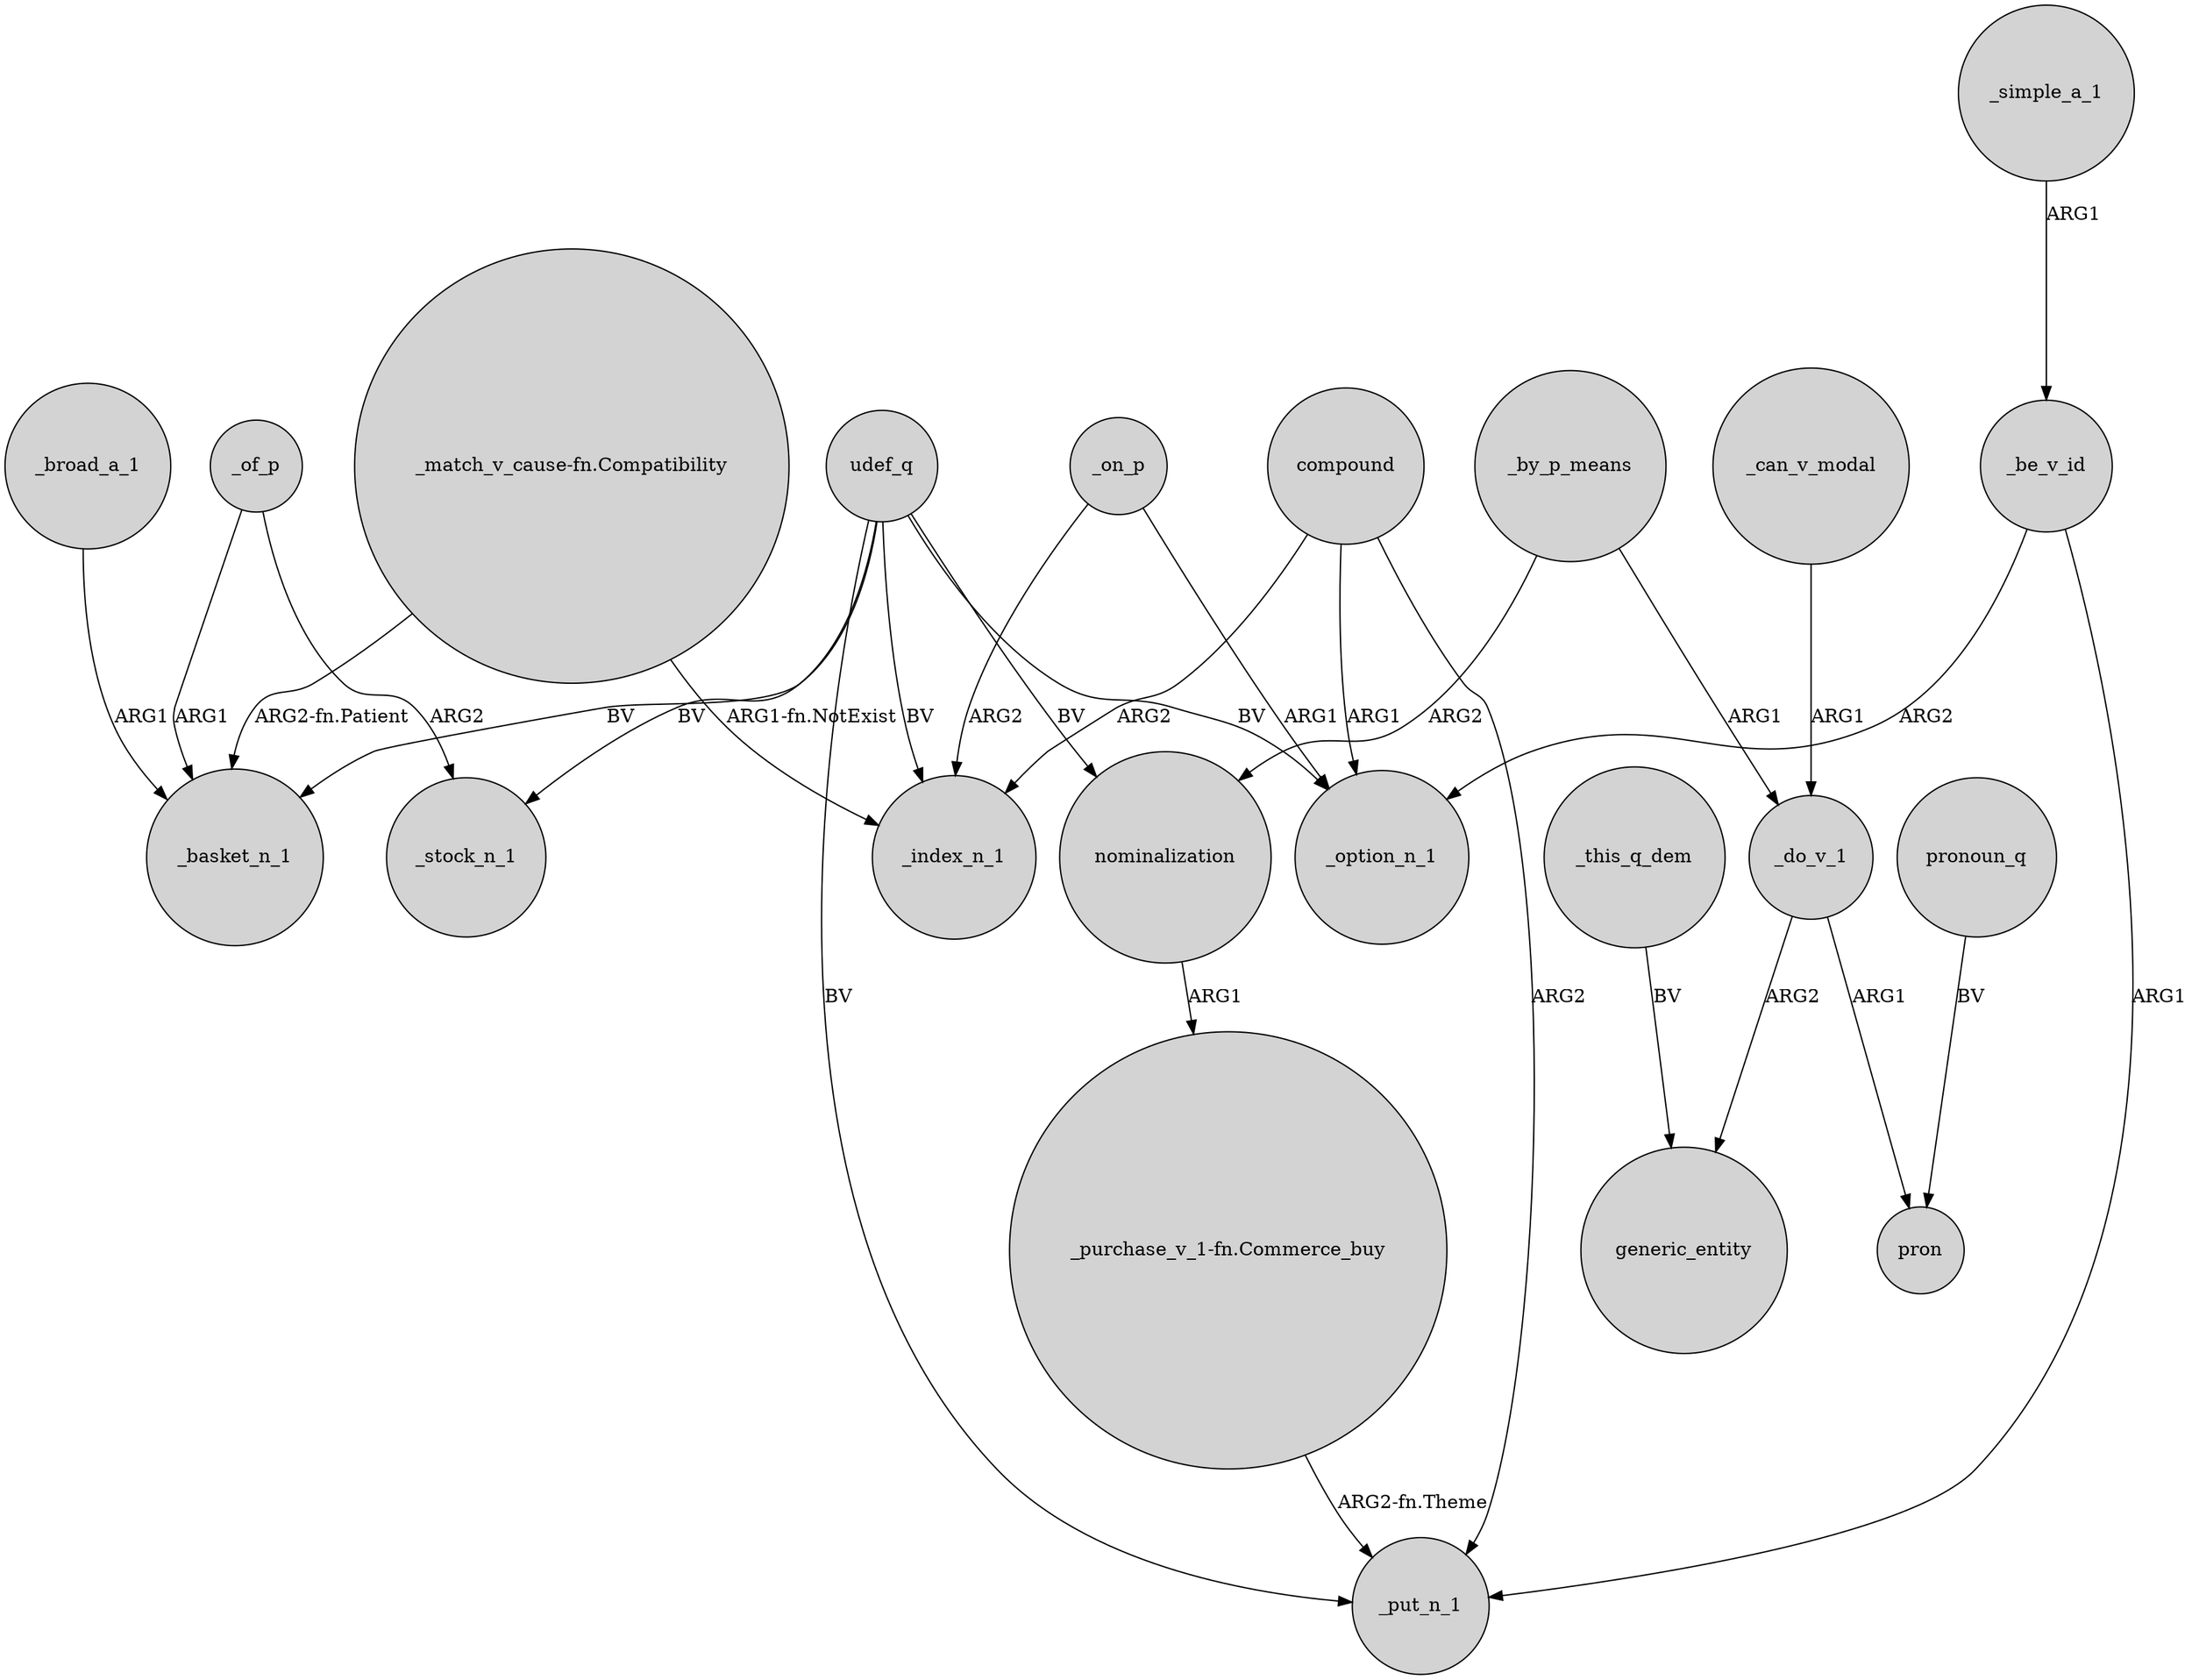 digraph {
	node [shape=circle style=filled]
	udef_q -> _basket_n_1 [label=BV]
	_by_p_means -> nominalization [label=ARG2]
	"_purchase_v_1-fn.Commerce_buy" -> _put_n_1 [label="ARG2-fn.Theme"]
	compound -> _index_n_1 [label=ARG2]
	udef_q -> _option_n_1 [label=BV]
	compound -> _put_n_1 [label=ARG2]
	_be_v_id -> _option_n_1 [label=ARG2]
	_simple_a_1 -> _be_v_id [label=ARG1]
	compound -> _option_n_1 [label=ARG1]
	udef_q -> _index_n_1 [label=BV]
	_do_v_1 -> generic_entity [label=ARG2]
	_of_p -> _basket_n_1 [label=ARG1]
	_on_p -> _option_n_1 [label=ARG1]
	nominalization -> "_purchase_v_1-fn.Commerce_buy" [label=ARG1]
	pronoun_q -> pron [label=BV]
	_do_v_1 -> pron [label=ARG1]
	udef_q -> _stock_n_1 [label=BV]
	_by_p_means -> _do_v_1 [label=ARG1]
	_this_q_dem -> generic_entity [label=BV]
	_on_p -> _index_n_1 [label=ARG2]
	_broad_a_1 -> _basket_n_1 [label=ARG1]
	_can_v_modal -> _do_v_1 [label=ARG1]
	udef_q -> nominalization [label=BV]
	"_match_v_cause-fn.Compatibility" -> _index_n_1 [label="ARG1-fn.NotExist"]
	_of_p -> _stock_n_1 [label=ARG2]
	"_match_v_cause-fn.Compatibility" -> _basket_n_1 [label="ARG2-fn.Patient"]
	udef_q -> _put_n_1 [label=BV]
	_be_v_id -> _put_n_1 [label=ARG1]
}
